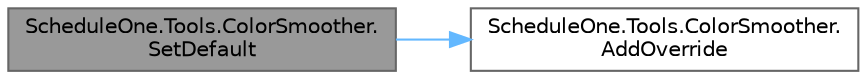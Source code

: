 digraph "ScheduleOne.Tools.ColorSmoother.SetDefault"
{
 // LATEX_PDF_SIZE
  bgcolor="transparent";
  edge [fontname=Helvetica,fontsize=10,labelfontname=Helvetica,labelfontsize=10];
  node [fontname=Helvetica,fontsize=10,shape=box,height=0.2,width=0.4];
  rankdir="LR";
  Node1 [id="Node000001",label="ScheduleOne.Tools.ColorSmoother.\lSetDefault",height=0.2,width=0.4,color="gray40", fillcolor="grey60", style="filled", fontcolor="black",tooltip=" "];
  Node1 -> Node2 [id="edge1_Node000001_Node000002",color="steelblue1",style="solid",tooltip=" "];
  Node2 [id="Node000002",label="ScheduleOne.Tools.ColorSmoother.\lAddOverride",height=0.2,width=0.4,color="grey40", fillcolor="white", style="filled",URL="$class_schedule_one_1_1_tools_1_1_color_smoother.html#acff2eb0b74cf2bcb7a9e85f656a77e2c",tooltip=" "];
}
